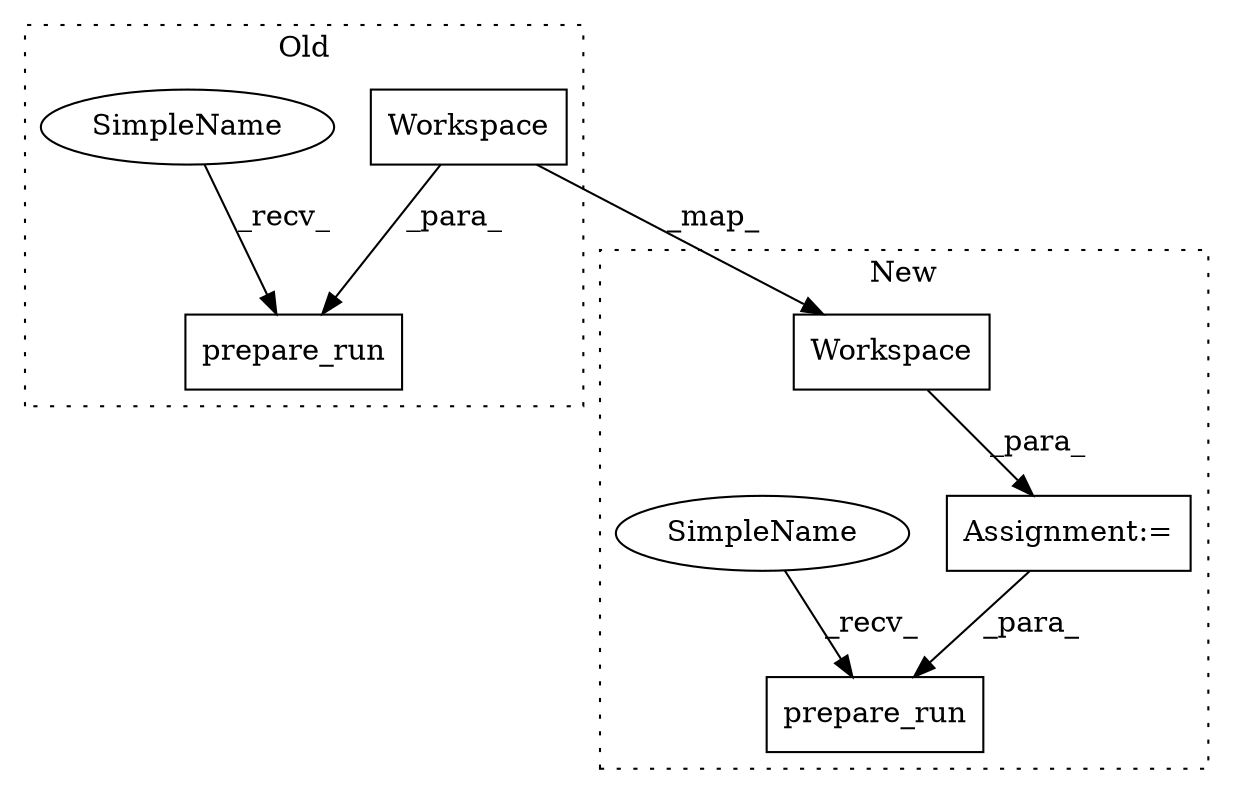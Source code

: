 digraph G {
subgraph cluster0 {
1 [label="prepare_run" a="32" s="50941,51038" l="12,1" shape="box"];
5 [label="Workspace" a="32" s="50976,51037" l="10,1" shape="box"];
6 [label="SimpleName" a="42" s="50932" l="8" shape="ellipse"];
label = "Old";
style="dotted";
}
subgraph cluster1 {
2 [label="prepare_run" a="32" s="50821,50842" l="12,1" shape="box"];
3 [label="Assignment:=" a="7" s="50720" l="1" shape="box"];
4 [label="Workspace" a="32" s="50744,50805" l="10,1" shape="box"];
7 [label="SimpleName" a="42" s="50812" l="8" shape="ellipse"];
label = "New";
style="dotted";
}
3 -> 2 [label="_para_"];
4 -> 3 [label="_para_"];
5 -> 1 [label="_para_"];
5 -> 4 [label="_map_"];
6 -> 1 [label="_recv_"];
7 -> 2 [label="_recv_"];
}